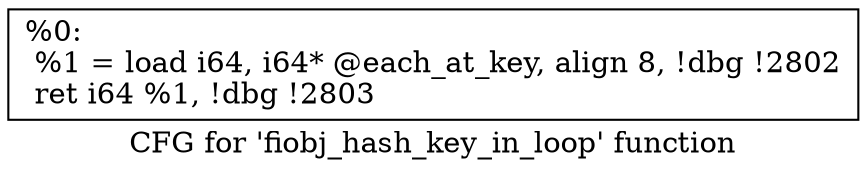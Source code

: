 digraph "CFG for 'fiobj_hash_key_in_loop' function" {
	label="CFG for 'fiobj_hash_key_in_loop' function";

	Node0x556851e5aac0 [shape=record,label="{%0:\l  %1 = load i64, i64* @each_at_key, align 8, !dbg !2802\l  ret i64 %1, !dbg !2803\l}"];
}
